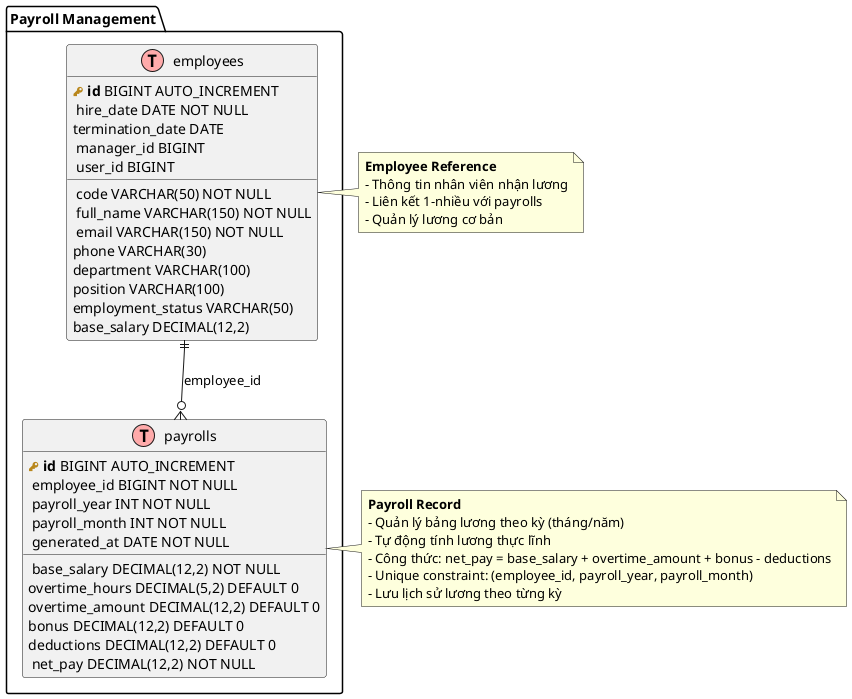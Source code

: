 @startuml
!define TABLE(name,desc) class name as "desc" << (T,#FFAAAA) >>
!define PK(x) <b><color:#b8861b><&key></color> x</b>
!define FK(x) <color:#aaaaaa></color> x
!define NN(x) <color:#ef4444></color> x
!define UQ(x) <color:#3b82f6></color> x

package "Payroll Management" {
    TABLE(payrolls, "payrolls") {
        PK(id) BIGINT AUTO_INCREMENT
        FK(employee_id) BIGINT NOT NULL
        NN(payroll_year) INT NOT NULL
        NN(payroll_month) INT NOT NULL
        NN(base_salary) DECIMAL(12,2) NOT NULL
        overtime_hours DECIMAL(5,2) DEFAULT 0
        overtime_amount DECIMAL(12,2) DEFAULT 0
        bonus DECIMAL(12,2) DEFAULT 0
        deductions DECIMAL(12,2) DEFAULT 0
        NN(net_pay) DECIMAL(12,2) NOT NULL
        NN(generated_at) DATE NOT NULL
    }

    TABLE(employees, "employees") {
        PK(id) BIGINT AUTO_INCREMENT
        UQ(code) VARCHAR(50) NOT NULL
        NN(full_name) VARCHAR(150) NOT NULL
        UQ(email) VARCHAR(150) NOT NULL
        phone VARCHAR(30)
        department VARCHAR(100)
        position VARCHAR(100)
        NN(hire_date) DATE NOT NULL
        termination_date DATE
        employment_status VARCHAR(50)
        base_salary DECIMAL(12,2)
        FK(manager_id) BIGINT
        FK(user_id) BIGINT
    }
}

' Relationships
employees ||--o{ payrolls : "employee_id"

note right of payrolls
  **Payroll Record**
  - Quản lý bảng lương theo kỳ (tháng/năm)
  - Tự động tính lương thực lĩnh
  - Công thức: net_pay = base_salary + overtime_amount + bonus - deductions
  - Unique constraint: (employee_id, payroll_year, payroll_month)
  - Lưu lịch sử lương theo từng kỳ
end note

note right of employees
  **Employee Reference**
  - Thông tin nhân viên nhận lương
  - Liên kết 1-nhiều với payrolls
  - Quản lý lương cơ bản
end note
@enduml

